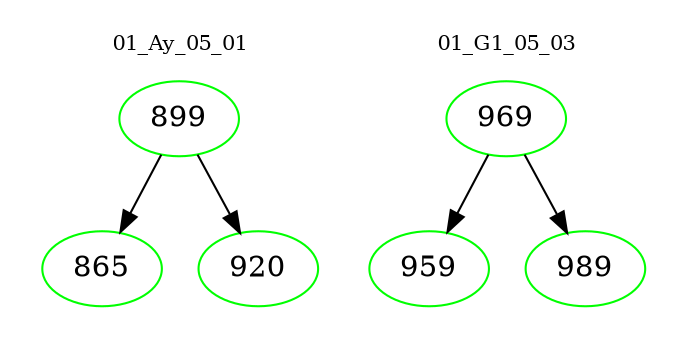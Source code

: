 digraph{
subgraph cluster_0 {
color = white
label = "01_Ay_05_01";
fontsize=10;
T0_899 [label="899", color="green"]
T0_899 -> T0_865 [color="black"]
T0_865 [label="865", color="green"]
T0_899 -> T0_920 [color="black"]
T0_920 [label="920", color="green"]
}
subgraph cluster_1 {
color = white
label = "01_G1_05_03";
fontsize=10;
T1_969 [label="969", color="green"]
T1_969 -> T1_959 [color="black"]
T1_959 [label="959", color="green"]
T1_969 -> T1_989 [color="black"]
T1_989 [label="989", color="green"]
}
}
